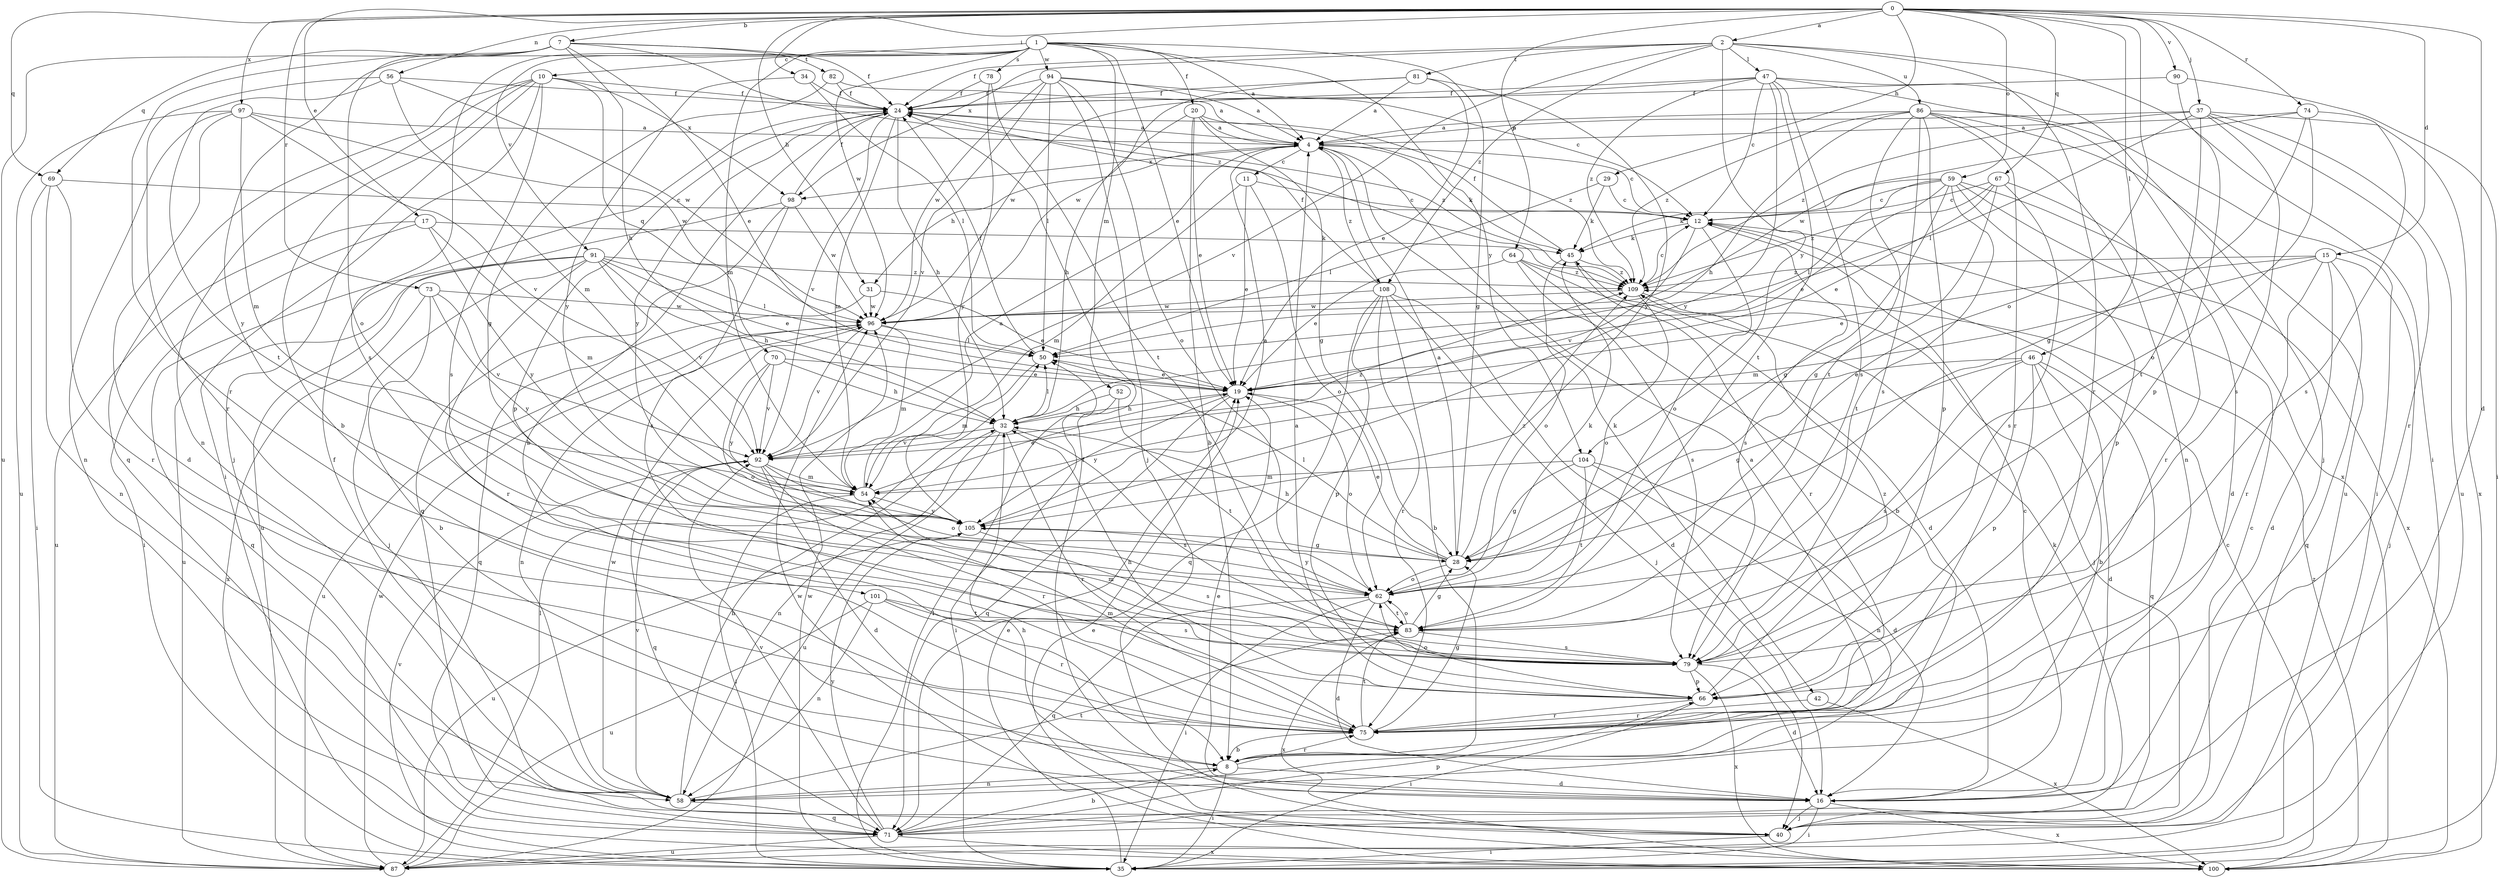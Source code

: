 strict digraph  {
0;
1;
2;
4;
7;
8;
10;
11;
12;
15;
16;
17;
19;
20;
24;
28;
29;
31;
32;
34;
35;
37;
40;
42;
45;
46;
47;
50;
52;
54;
56;
58;
59;
62;
64;
66;
67;
69;
70;
71;
73;
74;
75;
78;
79;
81;
82;
83;
86;
87;
90;
91;
92;
94;
96;
97;
98;
100;
101;
104;
105;
108;
109;
0 -> 2  [label=a];
0 -> 7  [label=b];
0 -> 15  [label=d];
0 -> 16  [label=d];
0 -> 17  [label=e];
0 -> 29  [label=h];
0 -> 31  [label=h];
0 -> 34  [label=i];
0 -> 37  [label=j];
0 -> 46  [label=l];
0 -> 56  [label=n];
0 -> 59  [label=o];
0 -> 62  [label=o];
0 -> 64  [label=p];
0 -> 67  [label=q];
0 -> 69  [label=q];
0 -> 73  [label=r];
0 -> 74  [label=r];
0 -> 90  [label=v];
0 -> 97  [label=x];
1 -> 4  [label=a];
1 -> 10  [label=c];
1 -> 19  [label=e];
1 -> 20  [label=f];
1 -> 28  [label=g];
1 -> 52  [label=m];
1 -> 54  [label=m];
1 -> 78  [label=s];
1 -> 79  [label=s];
1 -> 91  [label=v];
1 -> 94  [label=w];
1 -> 96  [label=w];
1 -> 101  [label=y];
1 -> 104  [label=y];
2 -> 24  [label=f];
2 -> 35  [label=i];
2 -> 47  [label=l];
2 -> 75  [label=r];
2 -> 81  [label=t];
2 -> 86  [label=u];
2 -> 92  [label=v];
2 -> 98  [label=x];
2 -> 104  [label=y];
2 -> 108  [label=z];
4 -> 11  [label=c];
4 -> 12  [label=c];
4 -> 31  [label=h];
4 -> 42  [label=k];
4 -> 45  [label=k];
4 -> 98  [label=x];
4 -> 108  [label=z];
7 -> 19  [label=e];
7 -> 24  [label=f];
7 -> 32  [label=h];
7 -> 62  [label=o];
7 -> 69  [label=q];
7 -> 75  [label=r];
7 -> 82  [label=t];
7 -> 87  [label=u];
7 -> 109  [label=z];
8 -> 4  [label=a];
8 -> 16  [label=d];
8 -> 35  [label=i];
8 -> 58  [label=n];
8 -> 75  [label=r];
10 -> 8  [label=b];
10 -> 24  [label=f];
10 -> 35  [label=i];
10 -> 40  [label=j];
10 -> 58  [label=n];
10 -> 70  [label=q];
10 -> 71  [label=q];
10 -> 79  [label=s];
10 -> 98  [label=x];
11 -> 12  [label=c];
11 -> 19  [label=e];
11 -> 54  [label=m];
11 -> 62  [label=o];
12 -> 45  [label=k];
12 -> 62  [label=o];
12 -> 79  [label=s];
12 -> 92  [label=v];
15 -> 16  [label=d];
15 -> 19  [label=e];
15 -> 40  [label=j];
15 -> 54  [label=m];
15 -> 71  [label=q];
15 -> 75  [label=r];
15 -> 109  [label=z];
16 -> 12  [label=c];
16 -> 19  [label=e];
16 -> 24  [label=f];
16 -> 35  [label=i];
16 -> 40  [label=j];
16 -> 100  [label=x];
17 -> 35  [label=i];
17 -> 45  [label=k];
17 -> 54  [label=m];
17 -> 87  [label=u];
17 -> 105  [label=y];
19 -> 32  [label=h];
19 -> 62  [label=o];
19 -> 71  [label=q];
19 -> 105  [label=y];
20 -> 4  [label=a];
20 -> 8  [label=b];
20 -> 19  [label=e];
20 -> 28  [label=g];
20 -> 32  [label=h];
20 -> 109  [label=z];
24 -> 4  [label=a];
24 -> 8  [label=b];
24 -> 32  [label=h];
24 -> 54  [label=m];
24 -> 66  [label=p];
24 -> 92  [label=v];
24 -> 105  [label=y];
24 -> 109  [label=z];
28 -> 4  [label=a];
28 -> 19  [label=e];
28 -> 32  [label=h];
28 -> 50  [label=l];
28 -> 62  [label=o];
28 -> 109  [label=z];
29 -> 12  [label=c];
29 -> 45  [label=k];
29 -> 50  [label=l];
31 -> 19  [label=e];
31 -> 71  [label=q];
31 -> 96  [label=w];
32 -> 50  [label=l];
32 -> 58  [label=n];
32 -> 75  [label=r];
32 -> 79  [label=s];
32 -> 87  [label=u];
32 -> 92  [label=v];
34 -> 24  [label=f];
34 -> 50  [label=l];
34 -> 105  [label=y];
35 -> 19  [label=e];
35 -> 50  [label=l];
35 -> 92  [label=v];
35 -> 96  [label=w];
37 -> 4  [label=a];
37 -> 50  [label=l];
37 -> 75  [label=r];
37 -> 79  [label=s];
37 -> 83  [label=t];
37 -> 87  [label=u];
37 -> 100  [label=x];
37 -> 109  [label=z];
40 -> 12  [label=c];
40 -> 32  [label=h];
40 -> 35  [label=i];
42 -> 75  [label=r];
42 -> 100  [label=x];
45 -> 24  [label=f];
45 -> 62  [label=o];
45 -> 75  [label=r];
45 -> 109  [label=z];
46 -> 8  [label=b];
46 -> 16  [label=d];
46 -> 19  [label=e];
46 -> 28  [label=g];
46 -> 66  [label=p];
46 -> 71  [label=q];
46 -> 79  [label=s];
47 -> 12  [label=c];
47 -> 24  [label=f];
47 -> 40  [label=j];
47 -> 79  [label=s];
47 -> 83  [label=t];
47 -> 96  [label=w];
47 -> 100  [label=x];
47 -> 105  [label=y];
47 -> 109  [label=z];
50 -> 19  [label=e];
50 -> 24  [label=f];
50 -> 54  [label=m];
52 -> 32  [label=h];
52 -> 35  [label=i];
52 -> 83  [label=t];
54 -> 4  [label=a];
54 -> 19  [label=e];
54 -> 35  [label=i];
54 -> 105  [label=y];
56 -> 24  [label=f];
56 -> 54  [label=m];
56 -> 75  [label=r];
56 -> 83  [label=t];
56 -> 96  [label=w];
58 -> 24  [label=f];
58 -> 32  [label=h];
58 -> 71  [label=q];
58 -> 83  [label=t];
58 -> 92  [label=v];
58 -> 96  [label=w];
59 -> 12  [label=c];
59 -> 16  [label=d];
59 -> 19  [label=e];
59 -> 28  [label=g];
59 -> 45  [label=k];
59 -> 50  [label=l];
59 -> 66  [label=p];
59 -> 83  [label=t];
59 -> 100  [label=x];
62 -> 16  [label=d];
62 -> 35  [label=i];
62 -> 45  [label=k];
62 -> 71  [label=q];
62 -> 83  [label=t];
62 -> 105  [label=y];
64 -> 8  [label=b];
64 -> 16  [label=d];
64 -> 19  [label=e];
64 -> 79  [label=s];
64 -> 109  [label=z];
66 -> 4  [label=a];
66 -> 32  [label=h];
66 -> 35  [label=i];
66 -> 62  [label=o];
66 -> 75  [label=r];
66 -> 109  [label=z];
67 -> 12  [label=c];
67 -> 19  [label=e];
67 -> 28  [label=g];
67 -> 75  [label=r];
67 -> 79  [label=s];
67 -> 109  [label=z];
69 -> 12  [label=c];
69 -> 35  [label=i];
69 -> 58  [label=n];
69 -> 75  [label=r];
70 -> 19  [label=e];
70 -> 32  [label=h];
70 -> 62  [label=o];
70 -> 92  [label=v];
70 -> 105  [label=y];
71 -> 8  [label=b];
71 -> 45  [label=k];
71 -> 66  [label=p];
71 -> 87  [label=u];
71 -> 92  [label=v];
71 -> 100  [label=x];
71 -> 105  [label=y];
73 -> 8  [label=b];
73 -> 92  [label=v];
73 -> 96  [label=w];
73 -> 100  [label=x];
73 -> 105  [label=y];
74 -> 4  [label=a];
74 -> 28  [label=g];
74 -> 62  [label=o];
74 -> 79  [label=s];
74 -> 96  [label=w];
75 -> 8  [label=b];
75 -> 28  [label=g];
75 -> 54  [label=m];
75 -> 83  [label=t];
78 -> 24  [label=f];
78 -> 83  [label=t];
78 -> 105  [label=y];
79 -> 16  [label=d];
79 -> 54  [label=m];
79 -> 66  [label=p];
79 -> 100  [label=x];
81 -> 4  [label=a];
81 -> 19  [label=e];
81 -> 24  [label=f];
81 -> 96  [label=w];
81 -> 105  [label=y];
82 -> 4  [label=a];
82 -> 24  [label=f];
82 -> 28  [label=g];
83 -> 28  [label=g];
83 -> 62  [label=o];
83 -> 79  [label=s];
83 -> 100  [label=x];
86 -> 4  [label=a];
86 -> 32  [label=h];
86 -> 35  [label=i];
86 -> 58  [label=n];
86 -> 66  [label=p];
86 -> 75  [label=r];
86 -> 79  [label=s];
86 -> 83  [label=t];
86 -> 87  [label=u];
86 -> 109  [label=z];
87 -> 50  [label=l];
87 -> 96  [label=w];
90 -> 24  [label=f];
90 -> 35  [label=i];
90 -> 66  [label=p];
91 -> 19  [label=e];
91 -> 32  [label=h];
91 -> 40  [label=j];
91 -> 50  [label=l];
91 -> 71  [label=q];
91 -> 75  [label=r];
91 -> 87  [label=u];
91 -> 92  [label=v];
91 -> 109  [label=z];
92 -> 16  [label=d];
92 -> 54  [label=m];
92 -> 62  [label=o];
92 -> 71  [label=q];
92 -> 75  [label=r];
92 -> 109  [label=z];
94 -> 4  [label=a];
94 -> 12  [label=c];
94 -> 24  [label=f];
94 -> 40  [label=j];
94 -> 50  [label=l];
94 -> 62  [label=o];
94 -> 92  [label=v];
94 -> 96  [label=w];
96 -> 50  [label=l];
96 -> 54  [label=m];
96 -> 58  [label=n];
96 -> 87  [label=u];
96 -> 92  [label=v];
97 -> 4  [label=a];
97 -> 16  [label=d];
97 -> 54  [label=m];
97 -> 58  [label=n];
97 -> 87  [label=u];
97 -> 92  [label=v];
97 -> 96  [label=w];
98 -> 24  [label=f];
98 -> 71  [label=q];
98 -> 79  [label=s];
98 -> 87  [label=u];
98 -> 96  [label=w];
100 -> 12  [label=c];
100 -> 19  [label=e];
100 -> 96  [label=w];
100 -> 109  [label=z];
101 -> 58  [label=n];
101 -> 75  [label=r];
101 -> 79  [label=s];
101 -> 83  [label=t];
101 -> 87  [label=u];
104 -> 16  [label=d];
104 -> 28  [label=g];
104 -> 54  [label=m];
104 -> 58  [label=n];
104 -> 83  [label=t];
105 -> 4  [label=a];
105 -> 28  [label=g];
105 -> 79  [label=s];
105 -> 87  [label=u];
108 -> 8  [label=b];
108 -> 16  [label=d];
108 -> 24  [label=f];
108 -> 40  [label=j];
108 -> 66  [label=p];
108 -> 71  [label=q];
108 -> 75  [label=r];
108 -> 96  [label=w];
109 -> 12  [label=c];
109 -> 40  [label=j];
109 -> 62  [label=o];
109 -> 96  [label=w];
}
